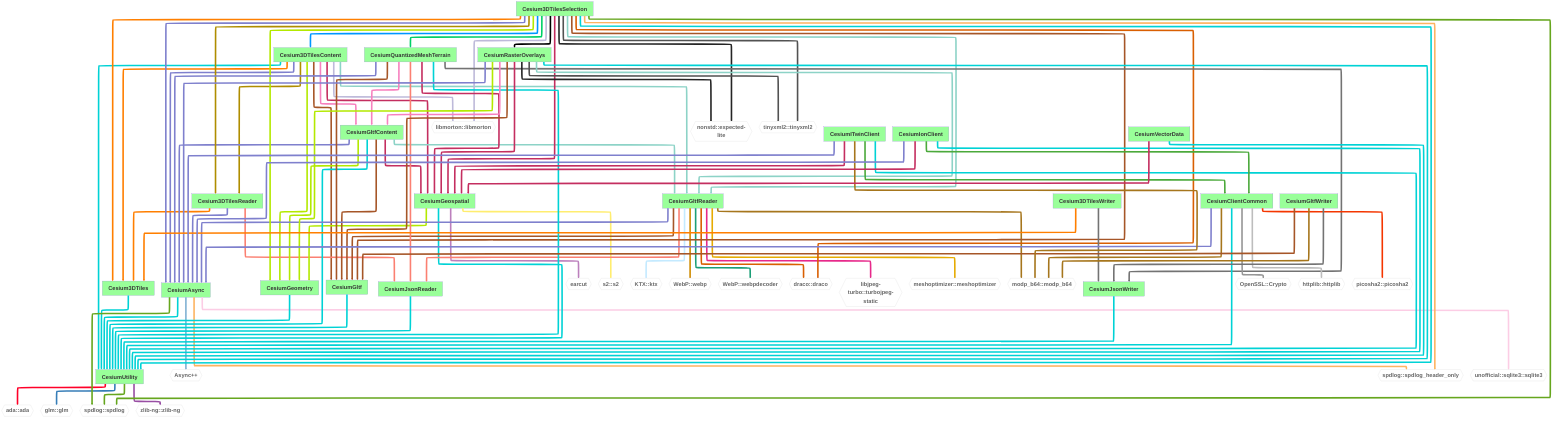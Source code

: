 ---
comment: This file was generated by dep-graph-gen. DO NOT EDIT THIS FILE!
config:
  layout: elk

---
graph TD
  classDef dependencyNode fill:#fff,stroke:#ccc,color:#666,font-weight:bold,font-size:28px
  classDef libraryNode fill:#9f9,font-weight:bold,font-size:28px
  CesiumUtility[CesiumUtility] --> ada_ada{{ada::ada}}
  CesiumUtility[CesiumUtility] --> glm_glm{{glm::glm}}
  CesiumUtility[CesiumUtility] --> spdlog_spdlog{{spdlog::spdlog}}
  CesiumUtility[CesiumUtility] --> zlib-ng_zlib-ng{{zlib-ng::zlib-ng}}
  Cesium3DTiles[Cesium3DTiles] --> CesiumUtility[CesiumUtility]
  Cesium3DTilesContent[Cesium3DTilesContent] --> Cesium3DTiles[Cesium3DTiles]
  Cesium3DTilesContent[Cesium3DTilesContent] --> Cesium3DTilesReader[Cesium3DTilesReader]
  Cesium3DTilesContent[Cesium3DTilesContent] --> CesiumAsync[CesiumAsync]
  Cesium3DTilesContent[Cesium3DTilesContent] --> CesiumGeometry[CesiumGeometry]
  Cesium3DTilesContent[Cesium3DTilesContent] --> CesiumGeospatial[CesiumGeospatial]
  Cesium3DTilesContent[Cesium3DTilesContent] --> CesiumGltf[CesiumGltf]
  Cesium3DTilesContent[Cesium3DTilesContent] --> CesiumGltfContent[CesiumGltfContent]
  Cesium3DTilesContent[Cesium3DTilesContent] --> CesiumGltfReader[CesiumGltfReader]
  Cesium3DTilesContent[Cesium3DTilesContent] --> CesiumUtility[CesiumUtility]
  Cesium3DTilesContent[Cesium3DTilesContent] --> libmorton_libmorton{{libmorton::libmorton}}
  Cesium3DTilesReader[Cesium3DTilesReader] --> Cesium3DTiles[Cesium3DTiles]
  Cesium3DTilesReader[Cesium3DTilesReader] --> CesiumAsync[CesiumAsync]
  Cesium3DTilesReader[Cesium3DTilesReader] --> CesiumJsonReader[CesiumJsonReader]
  CesiumAsync[CesiumAsync] --> Async_{{Async++}}
  CesiumAsync[CesiumAsync] --> CesiumUtility[CesiumUtility]
  CesiumAsync[CesiumAsync] --> spdlog_spdlog{{spdlog::spdlog}}
  CesiumAsync[CesiumAsync] --> spdlog_spdlog_header_only{{spdlog::spdlog_header_only}}
  CesiumAsync[CesiumAsync] --> unofficial_sqlite3_sqlite3{{unofficial::sqlite3::sqlite3}}
  CesiumJsonReader[CesiumJsonReader] --> CesiumUtility[CesiumUtility]
  CesiumGeometry[CesiumGeometry] --> CesiumUtility[CesiumUtility]
  CesiumGeospatial[CesiumGeospatial] --> CesiumGeometry[CesiumGeometry]
  CesiumGeospatial[CesiumGeospatial] --> CesiumUtility[CesiumUtility]
  CesiumGeospatial[CesiumGeospatial] --> earcut{{earcut}}
  CesiumGeospatial[CesiumGeospatial] --> s2_s2{{s2::s2}}
  CesiumGltf[CesiumGltf] --> CesiumUtility[CesiumUtility]
  CesiumGltfContent[CesiumGltfContent] --> CesiumAsync[CesiumAsync]
  CesiumGltfContent[CesiumGltfContent] --> CesiumGeometry[CesiumGeometry]
  CesiumGltfContent[CesiumGltfContent] --> CesiumGeospatial[CesiumGeospatial]
  CesiumGltfContent[CesiumGltfContent] --> CesiumGltf[CesiumGltf]
  CesiumGltfContent[CesiumGltfContent] --> CesiumGltfReader[CesiumGltfReader]
  CesiumGltfContent[CesiumGltfContent] --> CesiumUtility[CesiumUtility]
  CesiumGltfReader[CesiumGltfReader] --> CesiumAsync[CesiumAsync]
  CesiumGltfReader[CesiumGltfReader] --> CesiumGltf[CesiumGltf]
  CesiumGltfReader[CesiumGltfReader] --> CesiumJsonReader[CesiumJsonReader]
  CesiumGltfReader[CesiumGltfReader] --> KTX_ktx{{KTX::ktx}}
  CesiumGltfReader[CesiumGltfReader] --> WebP_webp{{WebP::webp}}
  CesiumGltfReader[CesiumGltfReader] --> WebP_webpdecoder{{WebP::webpdecoder}}
  CesiumGltfReader[CesiumGltfReader] --> draco_draco{{draco::draco}}
  CesiumGltfReader[CesiumGltfReader] --> libjpeg-turbo_turbojpeg-static{{libjpeg-turbo::turbojpeg-static}}
  CesiumGltfReader[CesiumGltfReader] --> meshoptimizer_meshoptimizer{{meshoptimizer::meshoptimizer}}
  CesiumGltfReader[CesiumGltfReader] --> modp_b64_modp_b64{{modp_b64::modp_b64}}
  Cesium3DTilesSelection[Cesium3DTilesSelection] --> Cesium3DTiles[Cesium3DTiles]
  Cesium3DTilesSelection[Cesium3DTilesSelection] --> Cesium3DTilesContent[Cesium3DTilesContent]
  Cesium3DTilesSelection[Cesium3DTilesSelection] --> Cesium3DTilesReader[Cesium3DTilesReader]
  Cesium3DTilesSelection[Cesium3DTilesSelection] --> CesiumAsync[CesiumAsync]
  Cesium3DTilesSelection[Cesium3DTilesSelection] --> CesiumGeometry[CesiumGeometry]
  Cesium3DTilesSelection[Cesium3DTilesSelection] --> CesiumGeospatial[CesiumGeospatial]
  Cesium3DTilesSelection[Cesium3DTilesSelection] --> CesiumGltf[CesiumGltf]
  Cesium3DTilesSelection[Cesium3DTilesSelection] --> CesiumGltfReader[CesiumGltfReader]
  Cesium3DTilesSelection[Cesium3DTilesSelection] --> CesiumQuantizedMeshTerrain[CesiumQuantizedMeshTerrain]
  Cesium3DTilesSelection[Cesium3DTilesSelection] --> CesiumRasterOverlays[CesiumRasterOverlays]
  Cesium3DTilesSelection[Cesium3DTilesSelection] --> CesiumUtility[CesiumUtility]
  Cesium3DTilesSelection[Cesium3DTilesSelection] --> draco_draco{{draco::draco}}
  Cesium3DTilesSelection[Cesium3DTilesSelection] --> libmorton_libmorton{{libmorton::libmorton}}
  Cesium3DTilesSelection[Cesium3DTilesSelection] --> nonstd_expected-lite{{nonstd::expected-lite}}
  Cesium3DTilesSelection[Cesium3DTilesSelection] --> spdlog_spdlog{{spdlog::spdlog}}
  Cesium3DTilesSelection[Cesium3DTilesSelection] --> spdlog_spdlog_header_only{{spdlog::spdlog_header_only}}
  Cesium3DTilesSelection[Cesium3DTilesSelection] --> tinyxml2_tinyxml2{{tinyxml2::tinyxml2}}
  CesiumQuantizedMeshTerrain[CesiumQuantizedMeshTerrain] --> CesiumAsync[CesiumAsync]
  CesiumQuantizedMeshTerrain[CesiumQuantizedMeshTerrain] --> CesiumGeospatial[CesiumGeospatial]
  CesiumQuantizedMeshTerrain[CesiumQuantizedMeshTerrain] --> CesiumGltf[CesiumGltf]
  CesiumQuantizedMeshTerrain[CesiumQuantizedMeshTerrain] --> CesiumGltfContent[CesiumGltfContent]
  CesiumQuantizedMeshTerrain[CesiumQuantizedMeshTerrain] --> CesiumJsonReader[CesiumJsonReader]
  CesiumQuantizedMeshTerrain[CesiumQuantizedMeshTerrain] --> CesiumJsonWriter[CesiumJsonWriter]
  CesiumQuantizedMeshTerrain[CesiumQuantizedMeshTerrain] --> CesiumUtility[CesiumUtility]
  CesiumJsonWriter[CesiumJsonWriter] --> CesiumUtility[CesiumUtility]
  CesiumRasterOverlays[CesiumRasterOverlays] --> CesiumAsync[CesiumAsync]
  CesiumRasterOverlays[CesiumRasterOverlays] --> CesiumGeometry[CesiumGeometry]
  CesiumRasterOverlays[CesiumRasterOverlays] --> CesiumGeospatial[CesiumGeospatial]
  CesiumRasterOverlays[CesiumRasterOverlays] --> CesiumGltf[CesiumGltf]
  CesiumRasterOverlays[CesiumRasterOverlays] --> CesiumGltfContent[CesiumGltfContent]
  CesiumRasterOverlays[CesiumRasterOverlays] --> CesiumGltfReader[CesiumGltfReader]
  CesiumRasterOverlays[CesiumRasterOverlays] --> CesiumUtility[CesiumUtility]
  CesiumRasterOverlays[CesiumRasterOverlays] --> nonstd_expected-lite{{nonstd::expected-lite}}
  CesiumRasterOverlays[CesiumRasterOverlays] --> tinyxml2_tinyxml2{{tinyxml2::tinyxml2}}
  Cesium3DTilesWriter[Cesium3DTilesWriter] --> Cesium3DTiles[Cesium3DTiles]
  Cesium3DTilesWriter[Cesium3DTilesWriter] --> CesiumJsonWriter[CesiumJsonWriter]
  CesiumClientCommon[CesiumClientCommon] --> CesiumAsync[CesiumAsync]
  CesiumClientCommon[CesiumClientCommon] --> CesiumUtility[CesiumUtility]
  CesiumClientCommon[CesiumClientCommon] --> OpenSSL_Crypto{{OpenSSL::Crypto}}
  CesiumClientCommon[CesiumClientCommon] --> httplib_httplib{{httplib::httplib}}
  CesiumClientCommon[CesiumClientCommon] --> modp_b64_modp_b64{{modp_b64::modp_b64}}
  CesiumClientCommon[CesiumClientCommon] --> picosha2_picosha2{{picosha2::picosha2}}
  CesiumGltfWriter[CesiumGltfWriter] --> CesiumGltf[CesiumGltf]
  CesiumGltfWriter[CesiumGltfWriter] --> CesiumJsonWriter[CesiumJsonWriter]
  CesiumGltfWriter[CesiumGltfWriter] --> modp_b64_modp_b64{{modp_b64::modp_b64}}
  CesiumITwinClient[CesiumITwinClient] --> CesiumAsync[CesiumAsync]
  CesiumITwinClient[CesiumITwinClient] --> CesiumClientCommon[CesiumClientCommon]
  CesiumITwinClient[CesiumITwinClient] --> CesiumGeospatial[CesiumGeospatial]
  CesiumITwinClient[CesiumITwinClient] --> CesiumUtility[CesiumUtility]
  CesiumITwinClient[CesiumITwinClient] --> modp_b64_modp_b64{{modp_b64::modp_b64}}
  CesiumIonClient[CesiumIonClient] --> CesiumAsync[CesiumAsync]
  CesiumIonClient[CesiumIonClient] --> CesiumClientCommon[CesiumClientCommon]
  CesiumIonClient[CesiumIonClient] --> CesiumGeospatial[CesiumGeospatial]
  CesiumIonClient[CesiumIonClient] --> CesiumUtility[CesiumUtility]
  CesiumVectorData[CesiumVectorData] --> CesiumGeospatial[CesiumGeospatial]
  CesiumVectorData[CesiumVectorData] --> CesiumUtility[CesiumUtility]
  class ada_ada,glm_glm,spdlog_spdlog,zlib-ng_zlib-ng,libmorton_libmorton,Async_,spdlog_spdlog_header_only,unofficial_sqlite3_sqlite3,earcut,s2_s2,KTX_ktx,WebP_webp,WebP_webpdecoder,draco_draco,libjpeg-turbo_turbojpeg-static,meshoptimizer_meshoptimizer,modp_b64_modp_b64,nonstd_expected-lite,tinyxml2_tinyxml2,OpenSSL_Crypto,httplib_httplib,picosha2_picosha2 dependencyNode
  class CesiumUtility,Cesium3DTiles,Cesium3DTilesReader,CesiumAsync,CesiumGeometry,CesiumGeospatial,CesiumGltf,CesiumGltfContent,CesiumGltfReader,Cesium3DTilesContent,CesiumJsonReader,CesiumQuantizedMeshTerrain,CesiumRasterOverlays,Cesium3DTilesSelection,CesiumJsonWriter,Cesium3DTilesWriter,CesiumClientCommon,CesiumGltfWriter,CesiumITwinClient,CesiumIonClient,CesiumVectorData libraryNode
  linkStyle 0 stroke:#ff0029,stroke-width:8px
  linkStyle 1 stroke:#377eb8,stroke-width:8px
  linkStyle 2,20,60 stroke:#66a61e,stroke-width:8px
  linkStyle 3 stroke:#984ea3,stroke-width:8px
  linkStyle 4,13,19,23,24,26,29,35,56,69,70,77,83,94,99,101 stroke:#00d2d5,stroke-width:8px
  linkStyle 5,15,46,80 stroke:#ff7f00,stroke-width:8px
  linkStyle 6,48 stroke:#af8d00,stroke-width:8px
  linkStyle 7,16,30,36,49,63,71,82,91,96 stroke:#7f80cd,stroke-width:8px
  linkStyle 8,25,31,50,72 stroke:#b3e900,stroke-width:8px
  linkStyle 9,32,51,64,73,93,98,100 stroke:#c42e60,stroke-width:8px
  linkStyle 10,33,37,52,65,74,88 stroke:#a65628,stroke-width:8px
  linkStyle 11,66,75 stroke:#f781bf,stroke-width:8px
  linkStyle 12,34,53,76 stroke:#8dd3c7,stroke-width:8px
  linkStyle 14,58 stroke:#bebada,stroke-width:8px
  linkStyle 17,38,67 stroke:#fb8072,stroke-width:8px
  linkStyle 18 stroke:#80b1d3,stroke-width:8px
  linkStyle 21,61 stroke:#fdb462,stroke-width:8px
  linkStyle 22 stroke:#fccde5,stroke-width:8px
  linkStyle 27 stroke:#bc80bd,stroke-width:8px
  linkStyle 28 stroke:#ffed6f,stroke-width:8px
  linkStyle 39 stroke:#c4eaff,stroke-width:8px
  linkStyle 40 stroke:#cf8c00,stroke-width:8px
  linkStyle 41 stroke:#1b9e77,stroke-width:8px
  linkStyle 42,57 stroke:#d95f02,stroke-width:8px
  linkStyle 43 stroke:#e7298a,stroke-width:8px
  linkStyle 44 stroke:#e6ab02,stroke-width:8px
  linkStyle 45,86,90,95 stroke:#a6761d,stroke-width:8px
  linkStyle 47 stroke:#0097ff,stroke-width:8px
  linkStyle 54 stroke:#00d067,stroke-width:8px
  linkStyle 55 stroke:#000000,stroke-width:8px
  linkStyle 59,78 stroke:#252525,stroke-width:8px
  linkStyle 62,79 stroke:#525252,stroke-width:8px
  linkStyle 68,81,89 stroke:#737373,stroke-width:8px
  linkStyle 84 stroke:#969696,stroke-width:8px
  linkStyle 85 stroke:#bdbdbd,stroke-width:8px
  linkStyle 87 stroke:#f43600,stroke-width:8px
  linkStyle 92,97 stroke:#4ba93b,stroke-width:8px